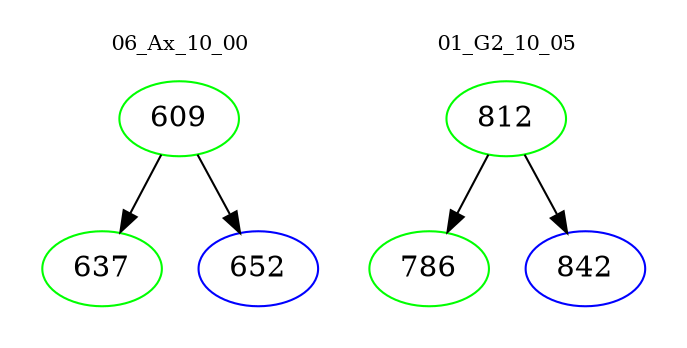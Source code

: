 digraph{
subgraph cluster_0 {
color = white
label = "06_Ax_10_00";
fontsize=10;
T0_609 [label="609", color="green"]
T0_609 -> T0_637 [color="black"]
T0_637 [label="637", color="green"]
T0_609 -> T0_652 [color="black"]
T0_652 [label="652", color="blue"]
}
subgraph cluster_1 {
color = white
label = "01_G2_10_05";
fontsize=10;
T1_812 [label="812", color="green"]
T1_812 -> T1_786 [color="black"]
T1_786 [label="786", color="green"]
T1_812 -> T1_842 [color="black"]
T1_842 [label="842", color="blue"]
}
}
